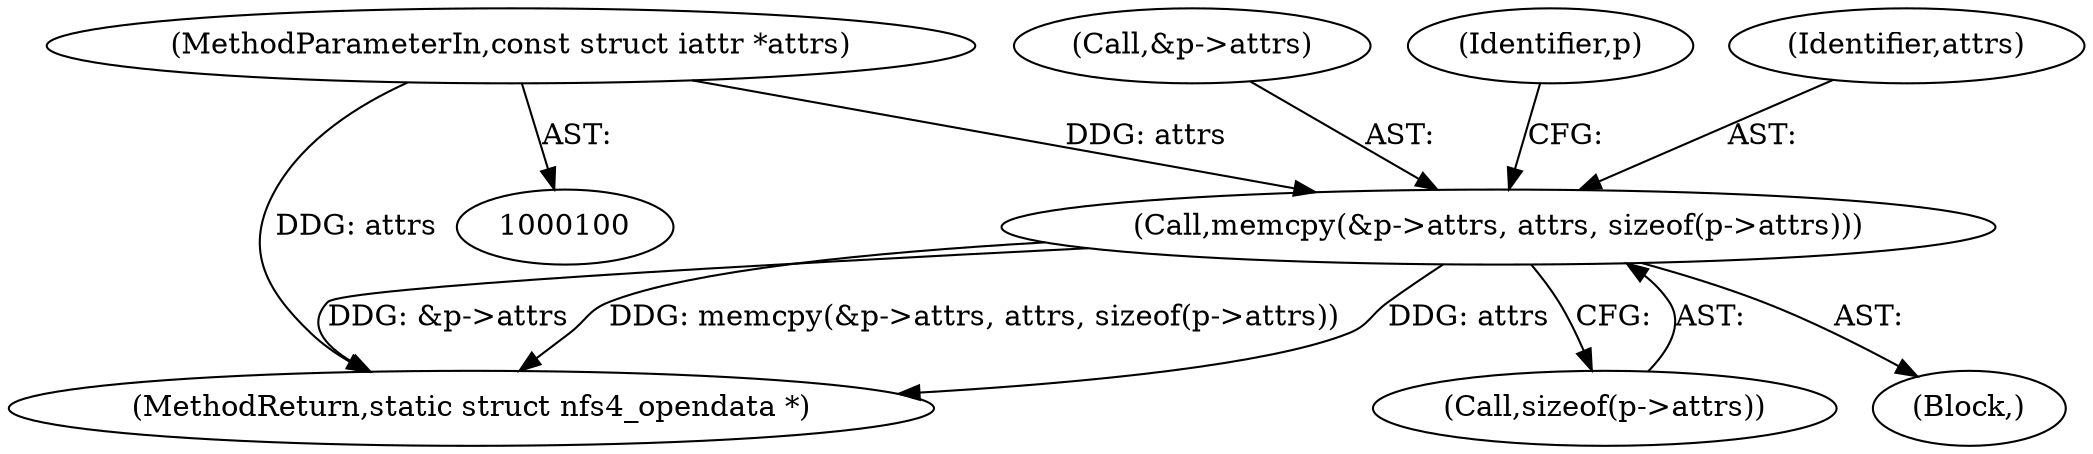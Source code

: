 digraph "0_linux_dc0b027dfadfcb8a5504f7d8052754bf8d501ab9_17@API" {
"1000327" [label="(Call,memcpy(&p->attrs, attrs, sizeof(p->attrs)))"];
"1000105" [label="(MethodParameterIn,const struct iattr *attrs)"];
"1000327" [label="(Call,memcpy(&p->attrs, attrs, sizeof(p->attrs)))"];
"1000328" [label="(Call,&p->attrs)"];
"1000105" [label="(MethodParameterIn,const struct iattr *attrs)"];
"1000340" [label="(Identifier,p)"];
"1000389" [label="(MethodReturn,static struct nfs4_opendata *)"];
"1000332" [label="(Identifier,attrs)"];
"1000333" [label="(Call,sizeof(p->attrs))"];
"1000314" [label="(Block,)"];
"1000327" -> "1000314"  [label="AST: "];
"1000327" -> "1000333"  [label="CFG: "];
"1000328" -> "1000327"  [label="AST: "];
"1000332" -> "1000327"  [label="AST: "];
"1000333" -> "1000327"  [label="AST: "];
"1000340" -> "1000327"  [label="CFG: "];
"1000327" -> "1000389"  [label="DDG: attrs"];
"1000327" -> "1000389"  [label="DDG: &p->attrs"];
"1000327" -> "1000389"  [label="DDG: memcpy(&p->attrs, attrs, sizeof(p->attrs))"];
"1000105" -> "1000327"  [label="DDG: attrs"];
"1000105" -> "1000100"  [label="AST: "];
"1000105" -> "1000389"  [label="DDG: attrs"];
}
